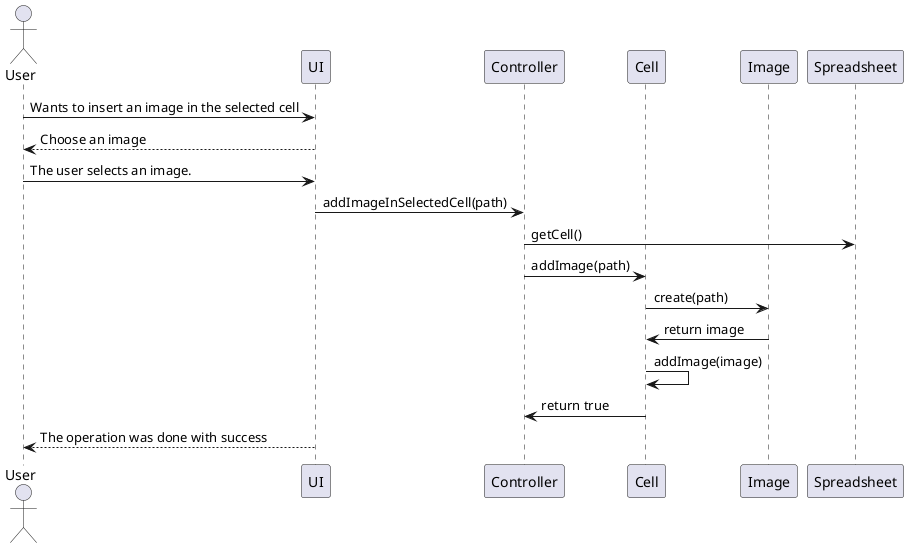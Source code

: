 @startuml
actor User
participant UI
participant Controller
participant Cell 
participant Image
participant Spreadsheet


User->UI : Wants to insert an image in the selected cell
UI-->User : Choose an image
User->UI : The user selects an image.
UI->Controller : addImageInSelectedCell(path)
Controller->Spreadsheet :getCell()
Controller->Cell : addImage(path)
Cell->Image : create(path)
Image->Cell : return image
Cell->Cell  :addImage(image)
Cell->Controller :return true
UI-->User : The operation was done with success 

@enduml
